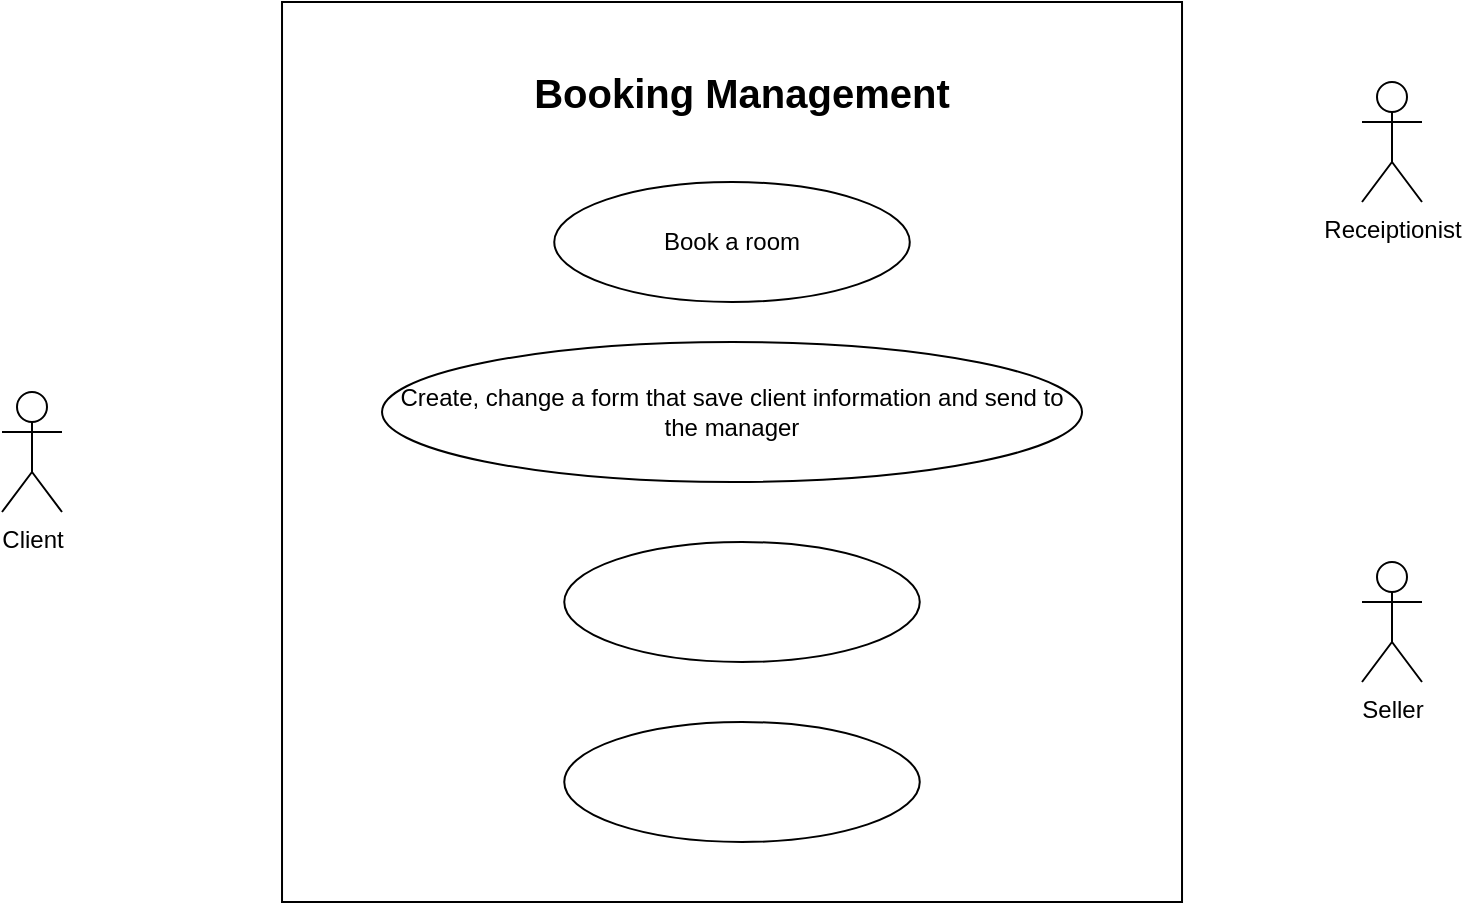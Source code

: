 <mxfile version="22.1.5" type="github">
  <diagram name="Trang-1" id="Hy0rAFqf_6y8TMcfg7-v">
    <mxGraphModel dx="1050" dy="534" grid="1" gridSize="10" guides="1" tooltips="1" connect="1" arrows="1" fold="1" page="1" pageScale="1" pageWidth="827" pageHeight="1169" math="0" shadow="0">
      <root>
        <mxCell id="0" />
        <mxCell id="1" parent="0" />
        <mxCell id="pbXhxOen0258rfhh_EyE-1" value="" style="whiteSpace=wrap;html=1;aspect=fixed;" vertex="1" parent="1">
          <mxGeometry x="210.01" y="60" width="450" height="450" as="geometry" />
        </mxCell>
        <mxCell id="pbXhxOen0258rfhh_EyE-2" value="Create, change a form that save client information and send to the manager" style="ellipse;whiteSpace=wrap;html=1;" vertex="1" parent="1">
          <mxGeometry x="260.01" y="230" width="350" height="70" as="geometry" />
        </mxCell>
        <mxCell id="pbXhxOen0258rfhh_EyE-3" value="" style="ellipse;whiteSpace=wrap;html=1;" vertex="1" parent="1">
          <mxGeometry x="351.13" y="420" width="177.75" height="60" as="geometry" />
        </mxCell>
        <mxCell id="pbXhxOen0258rfhh_EyE-4" value="" style="ellipse;whiteSpace=wrap;html=1;" vertex="1" parent="1">
          <mxGeometry x="351.13" y="330" width="177.75" height="60" as="geometry" />
        </mxCell>
        <mxCell id="pbXhxOen0258rfhh_EyE-5" value="Book a room" style="ellipse;whiteSpace=wrap;html=1;" vertex="1" parent="1">
          <mxGeometry x="346.13" y="150" width="177.75" height="60" as="geometry" />
        </mxCell>
        <mxCell id="pbXhxOen0258rfhh_EyE-6" value="Booking Management" style="text;html=1;strokeColor=none;fillColor=none;align=center;verticalAlign=middle;whiteSpace=wrap;rounded=0;fontSize=20;fontStyle=1" vertex="1" parent="1">
          <mxGeometry x="290" y="90" width="300" height="30" as="geometry" />
        </mxCell>
        <mxCell id="pbXhxOen0258rfhh_EyE-7" value="Client" style="shape=umlActor;verticalLabelPosition=bottom;verticalAlign=top;html=1;outlineConnect=0;" vertex="1" parent="1">
          <mxGeometry x="70" y="255" width="30" height="60" as="geometry" />
        </mxCell>
        <mxCell id="pbXhxOen0258rfhh_EyE-8" value="Receiptionist" style="shape=umlActor;verticalLabelPosition=bottom;verticalAlign=top;html=1;outlineConnect=0;" vertex="1" parent="1">
          <mxGeometry x="750" y="100" width="30" height="60" as="geometry" />
        </mxCell>
        <mxCell id="pbXhxOen0258rfhh_EyE-9" value="Seller" style="shape=umlActor;verticalLabelPosition=bottom;verticalAlign=top;html=1;outlineConnect=0;" vertex="1" parent="1">
          <mxGeometry x="750" y="340" width="30" height="60" as="geometry" />
        </mxCell>
      </root>
    </mxGraphModel>
  </diagram>
</mxfile>
